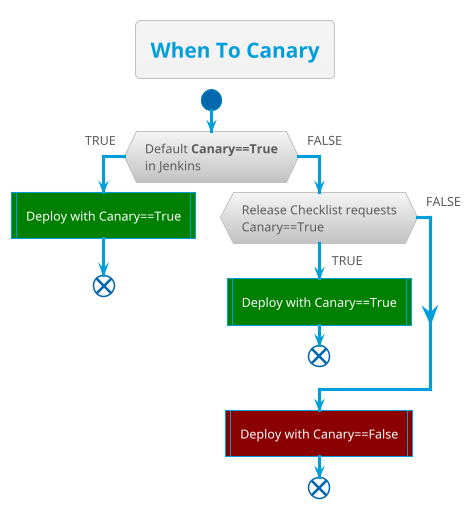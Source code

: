 @startuml
!theme bluegray

title When To Canary

start

if (Default **Canary==True**\nin Jenkins) then (TRUE)
    #Green:Deploy with Canary==True|
    end
else (FALSE)
    if (Release Checklist requests\nCanary==True) then (TRUE)
        #Green:Deploy with Canary==True|
        end
    else(FALSE)
        
endif
#DarkRed:Deploy with Canary==False|
end

@enduml

